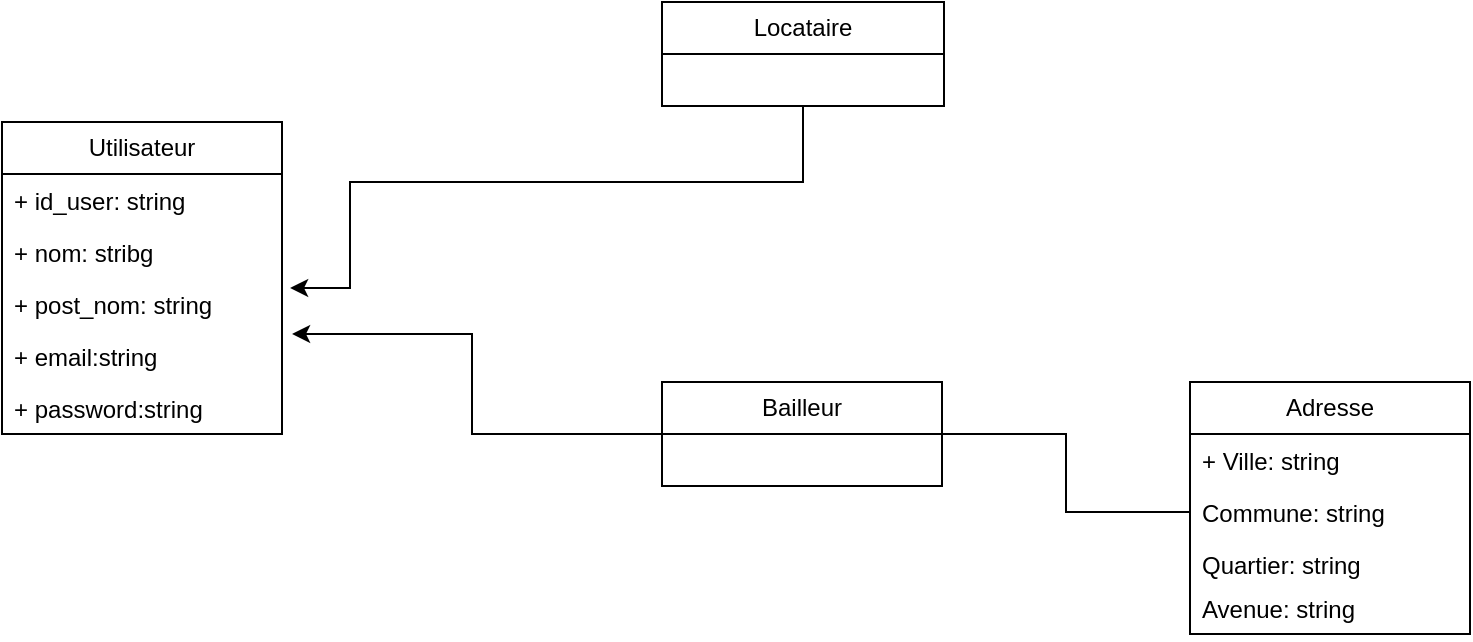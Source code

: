 <mxfile version="24.7.17">
  <diagram name="Page-1" id="9yoUKPvjkdD1m2zkUvWX">
    <mxGraphModel dx="778" dy="492" grid="1" gridSize="10" guides="1" tooltips="1" connect="1" arrows="1" fold="1" page="1" pageScale="1" pageWidth="827" pageHeight="1169" math="0" shadow="0">
      <root>
        <mxCell id="0" />
        <mxCell id="1" parent="0" />
        <mxCell id="R7xzbhicc7Wtb0CC99JI-6" value="Utilisateur" style="swimlane;fontStyle=0;childLayout=stackLayout;horizontal=1;startSize=26;fillColor=none;horizontalStack=0;resizeParent=1;resizeParentMax=0;resizeLast=0;collapsible=1;marginBottom=0;whiteSpace=wrap;html=1;" vertex="1" parent="1">
          <mxGeometry x="70" y="210" width="140" height="156" as="geometry">
            <mxRectangle x="330" y="650" width="100" height="30" as="alternateBounds" />
          </mxGeometry>
        </mxCell>
        <mxCell id="R7xzbhicc7Wtb0CC99JI-7" value="+ id_user: string" style="text;strokeColor=none;fillColor=none;align=left;verticalAlign=top;spacingLeft=4;spacingRight=4;overflow=hidden;rotatable=0;points=[[0,0.5],[1,0.5]];portConstraint=eastwest;whiteSpace=wrap;html=1;" vertex="1" parent="R7xzbhicc7Wtb0CC99JI-6">
          <mxGeometry y="26" width="140" height="26" as="geometry" />
        </mxCell>
        <mxCell id="R7xzbhicc7Wtb0CC99JI-10" value="+ nom: stribg" style="text;strokeColor=none;fillColor=none;align=left;verticalAlign=top;spacingLeft=4;spacingRight=4;overflow=hidden;rotatable=0;points=[[0,0.5],[1,0.5]];portConstraint=eastwest;whiteSpace=wrap;html=1;" vertex="1" parent="R7xzbhicc7Wtb0CC99JI-6">
          <mxGeometry y="52" width="140" height="26" as="geometry" />
        </mxCell>
        <mxCell id="R7xzbhicc7Wtb0CC99JI-8" value="+ post_nom: string" style="text;strokeColor=none;fillColor=none;align=left;verticalAlign=top;spacingLeft=4;spacingRight=4;overflow=hidden;rotatable=0;points=[[0,0.5],[1,0.5]];portConstraint=eastwest;whiteSpace=wrap;html=1;" vertex="1" parent="R7xzbhicc7Wtb0CC99JI-6">
          <mxGeometry y="78" width="140" height="26" as="geometry" />
        </mxCell>
        <mxCell id="R7xzbhicc7Wtb0CC99JI-9" value="+ email:string" style="text;strokeColor=none;fillColor=none;align=left;verticalAlign=top;spacingLeft=4;spacingRight=4;overflow=hidden;rotatable=0;points=[[0,0.5],[1,0.5]];portConstraint=eastwest;whiteSpace=wrap;html=1;" vertex="1" parent="R7xzbhicc7Wtb0CC99JI-6">
          <mxGeometry y="104" width="140" height="26" as="geometry" />
        </mxCell>
        <mxCell id="R7xzbhicc7Wtb0CC99JI-11" value="+ password:string" style="text;strokeColor=none;fillColor=none;align=left;verticalAlign=top;spacingLeft=4;spacingRight=4;overflow=hidden;rotatable=0;points=[[0,0.5],[1,0.5]];portConstraint=eastwest;whiteSpace=wrap;html=1;" vertex="1" parent="R7xzbhicc7Wtb0CC99JI-6">
          <mxGeometry y="130" width="140" height="26" as="geometry" />
        </mxCell>
        <mxCell id="R7xzbhicc7Wtb0CC99JI-13" value="Locataire" style="swimlane;fontStyle=0;childLayout=stackLayout;horizontal=1;startSize=26;fillColor=none;horizontalStack=0;resizeParent=1;resizeParentMax=0;resizeLast=0;collapsible=1;marginBottom=0;whiteSpace=wrap;html=1;" vertex="1" parent="1">
          <mxGeometry x="400" y="150" width="141" height="52" as="geometry" />
        </mxCell>
        <mxCell id="R7xzbhicc7Wtb0CC99JI-22" style="edgeStyle=orthogonalEdgeStyle;rounded=0;orthogonalLoop=1;jettySize=auto;html=1;exitX=0;exitY=0.5;exitDx=0;exitDy=0;entryX=1.036;entryY=0.077;entryDx=0;entryDy=0;entryPerimeter=0;" edge="1" parent="1" source="R7xzbhicc7Wtb0CC99JI-17" target="R7xzbhicc7Wtb0CC99JI-9">
          <mxGeometry relative="1" as="geometry">
            <mxPoint x="280" y="340" as="targetPoint" />
          </mxGeometry>
        </mxCell>
        <mxCell id="R7xzbhicc7Wtb0CC99JI-17" value="Bailleur" style="swimlane;fontStyle=0;childLayout=stackLayout;horizontal=1;startSize=26;fillColor=none;horizontalStack=0;resizeParent=1;resizeParentMax=0;resizeLast=0;collapsible=1;marginBottom=0;whiteSpace=wrap;html=1;" vertex="1" parent="1">
          <mxGeometry x="400" y="340" width="140" height="52" as="geometry" />
        </mxCell>
        <mxCell id="R7xzbhicc7Wtb0CC99JI-21" style="edgeStyle=orthogonalEdgeStyle;rounded=0;orthogonalLoop=1;jettySize=auto;html=1;entryX=1.029;entryY=0.192;entryDx=0;entryDy=0;entryPerimeter=0;" edge="1" parent="1" source="R7xzbhicc7Wtb0CC99JI-13" target="R7xzbhicc7Wtb0CC99JI-8">
          <mxGeometry relative="1" as="geometry">
            <Array as="points">
              <mxPoint x="471" y="240" />
              <mxPoint x="244" y="240" />
              <mxPoint x="244" y="293" />
            </Array>
          </mxGeometry>
        </mxCell>
        <mxCell id="R7xzbhicc7Wtb0CC99JI-23" value="Adresse" style="swimlane;fontStyle=0;childLayout=stackLayout;horizontal=1;startSize=26;fillColor=none;horizontalStack=0;resizeParent=1;resizeParentMax=0;resizeLast=0;collapsible=1;marginBottom=0;whiteSpace=wrap;html=1;" vertex="1" parent="1">
          <mxGeometry x="664" y="340" width="140" height="126" as="geometry">
            <mxRectangle x="664" y="270" width="80" height="30" as="alternateBounds" />
          </mxGeometry>
        </mxCell>
        <mxCell id="R7xzbhicc7Wtb0CC99JI-24" value="+ Ville: string" style="text;strokeColor=none;fillColor=none;align=left;verticalAlign=top;spacingLeft=4;spacingRight=4;overflow=hidden;rotatable=0;points=[[0,0.5],[1,0.5]];portConstraint=eastwest;whiteSpace=wrap;html=1;" vertex="1" parent="R7xzbhicc7Wtb0CC99JI-23">
          <mxGeometry y="26" width="140" height="26" as="geometry" />
        </mxCell>
        <mxCell id="R7xzbhicc7Wtb0CC99JI-25" value="Commune: string&lt;div&gt;&lt;br&gt;&lt;/div&gt;" style="text;strokeColor=none;fillColor=none;align=left;verticalAlign=top;spacingLeft=4;spacingRight=4;overflow=hidden;rotatable=0;points=[[0,0.5],[1,0.5]];portConstraint=eastwest;whiteSpace=wrap;html=1;" vertex="1" parent="R7xzbhicc7Wtb0CC99JI-23">
          <mxGeometry y="52" width="140" height="26" as="geometry" />
        </mxCell>
        <mxCell id="R7xzbhicc7Wtb0CC99JI-27" value="Quartier: string&lt;div&gt;&lt;br&gt;&lt;/div&gt;" style="text;strokeColor=none;fillColor=none;align=left;verticalAlign=top;spacingLeft=4;spacingRight=4;overflow=hidden;rotatable=0;points=[[0,0.5],[1,0.5]];portConstraint=eastwest;whiteSpace=wrap;html=1;" vertex="1" parent="R7xzbhicc7Wtb0CC99JI-23">
          <mxGeometry y="78" width="140" height="22" as="geometry" />
        </mxCell>
        <mxCell id="R7xzbhicc7Wtb0CC99JI-26" value="Avenue: string&lt;div&gt;&lt;br&gt;&lt;/div&gt;" style="text;strokeColor=none;fillColor=none;align=left;verticalAlign=top;spacingLeft=4;spacingRight=4;overflow=hidden;rotatable=0;points=[[0,0.5],[1,0.5]];portConstraint=eastwest;whiteSpace=wrap;html=1;" vertex="1" parent="R7xzbhicc7Wtb0CC99JI-23">
          <mxGeometry y="100" width="140" height="26" as="geometry" />
        </mxCell>
        <mxCell id="R7xzbhicc7Wtb0CC99JI-29" style="rounded=0;orthogonalLoop=1;jettySize=auto;html=1;exitX=0;exitY=0.5;exitDx=0;exitDy=0;strokeColor=default;edgeStyle=orthogonalEdgeStyle;startArrow=none;startFill=0;targetPerimeterSpacing=9;flowAnimation=0;endArrow=none;endFill=0;entryX=1;entryY=0.5;entryDx=0;entryDy=0;" edge="1" parent="1" source="R7xzbhicc7Wtb0CC99JI-25" target="R7xzbhicc7Wtb0CC99JI-17">
          <mxGeometry relative="1" as="geometry">
            <mxPoint x="570" y="370" as="targetPoint" />
          </mxGeometry>
        </mxCell>
      </root>
    </mxGraphModel>
  </diagram>
</mxfile>
